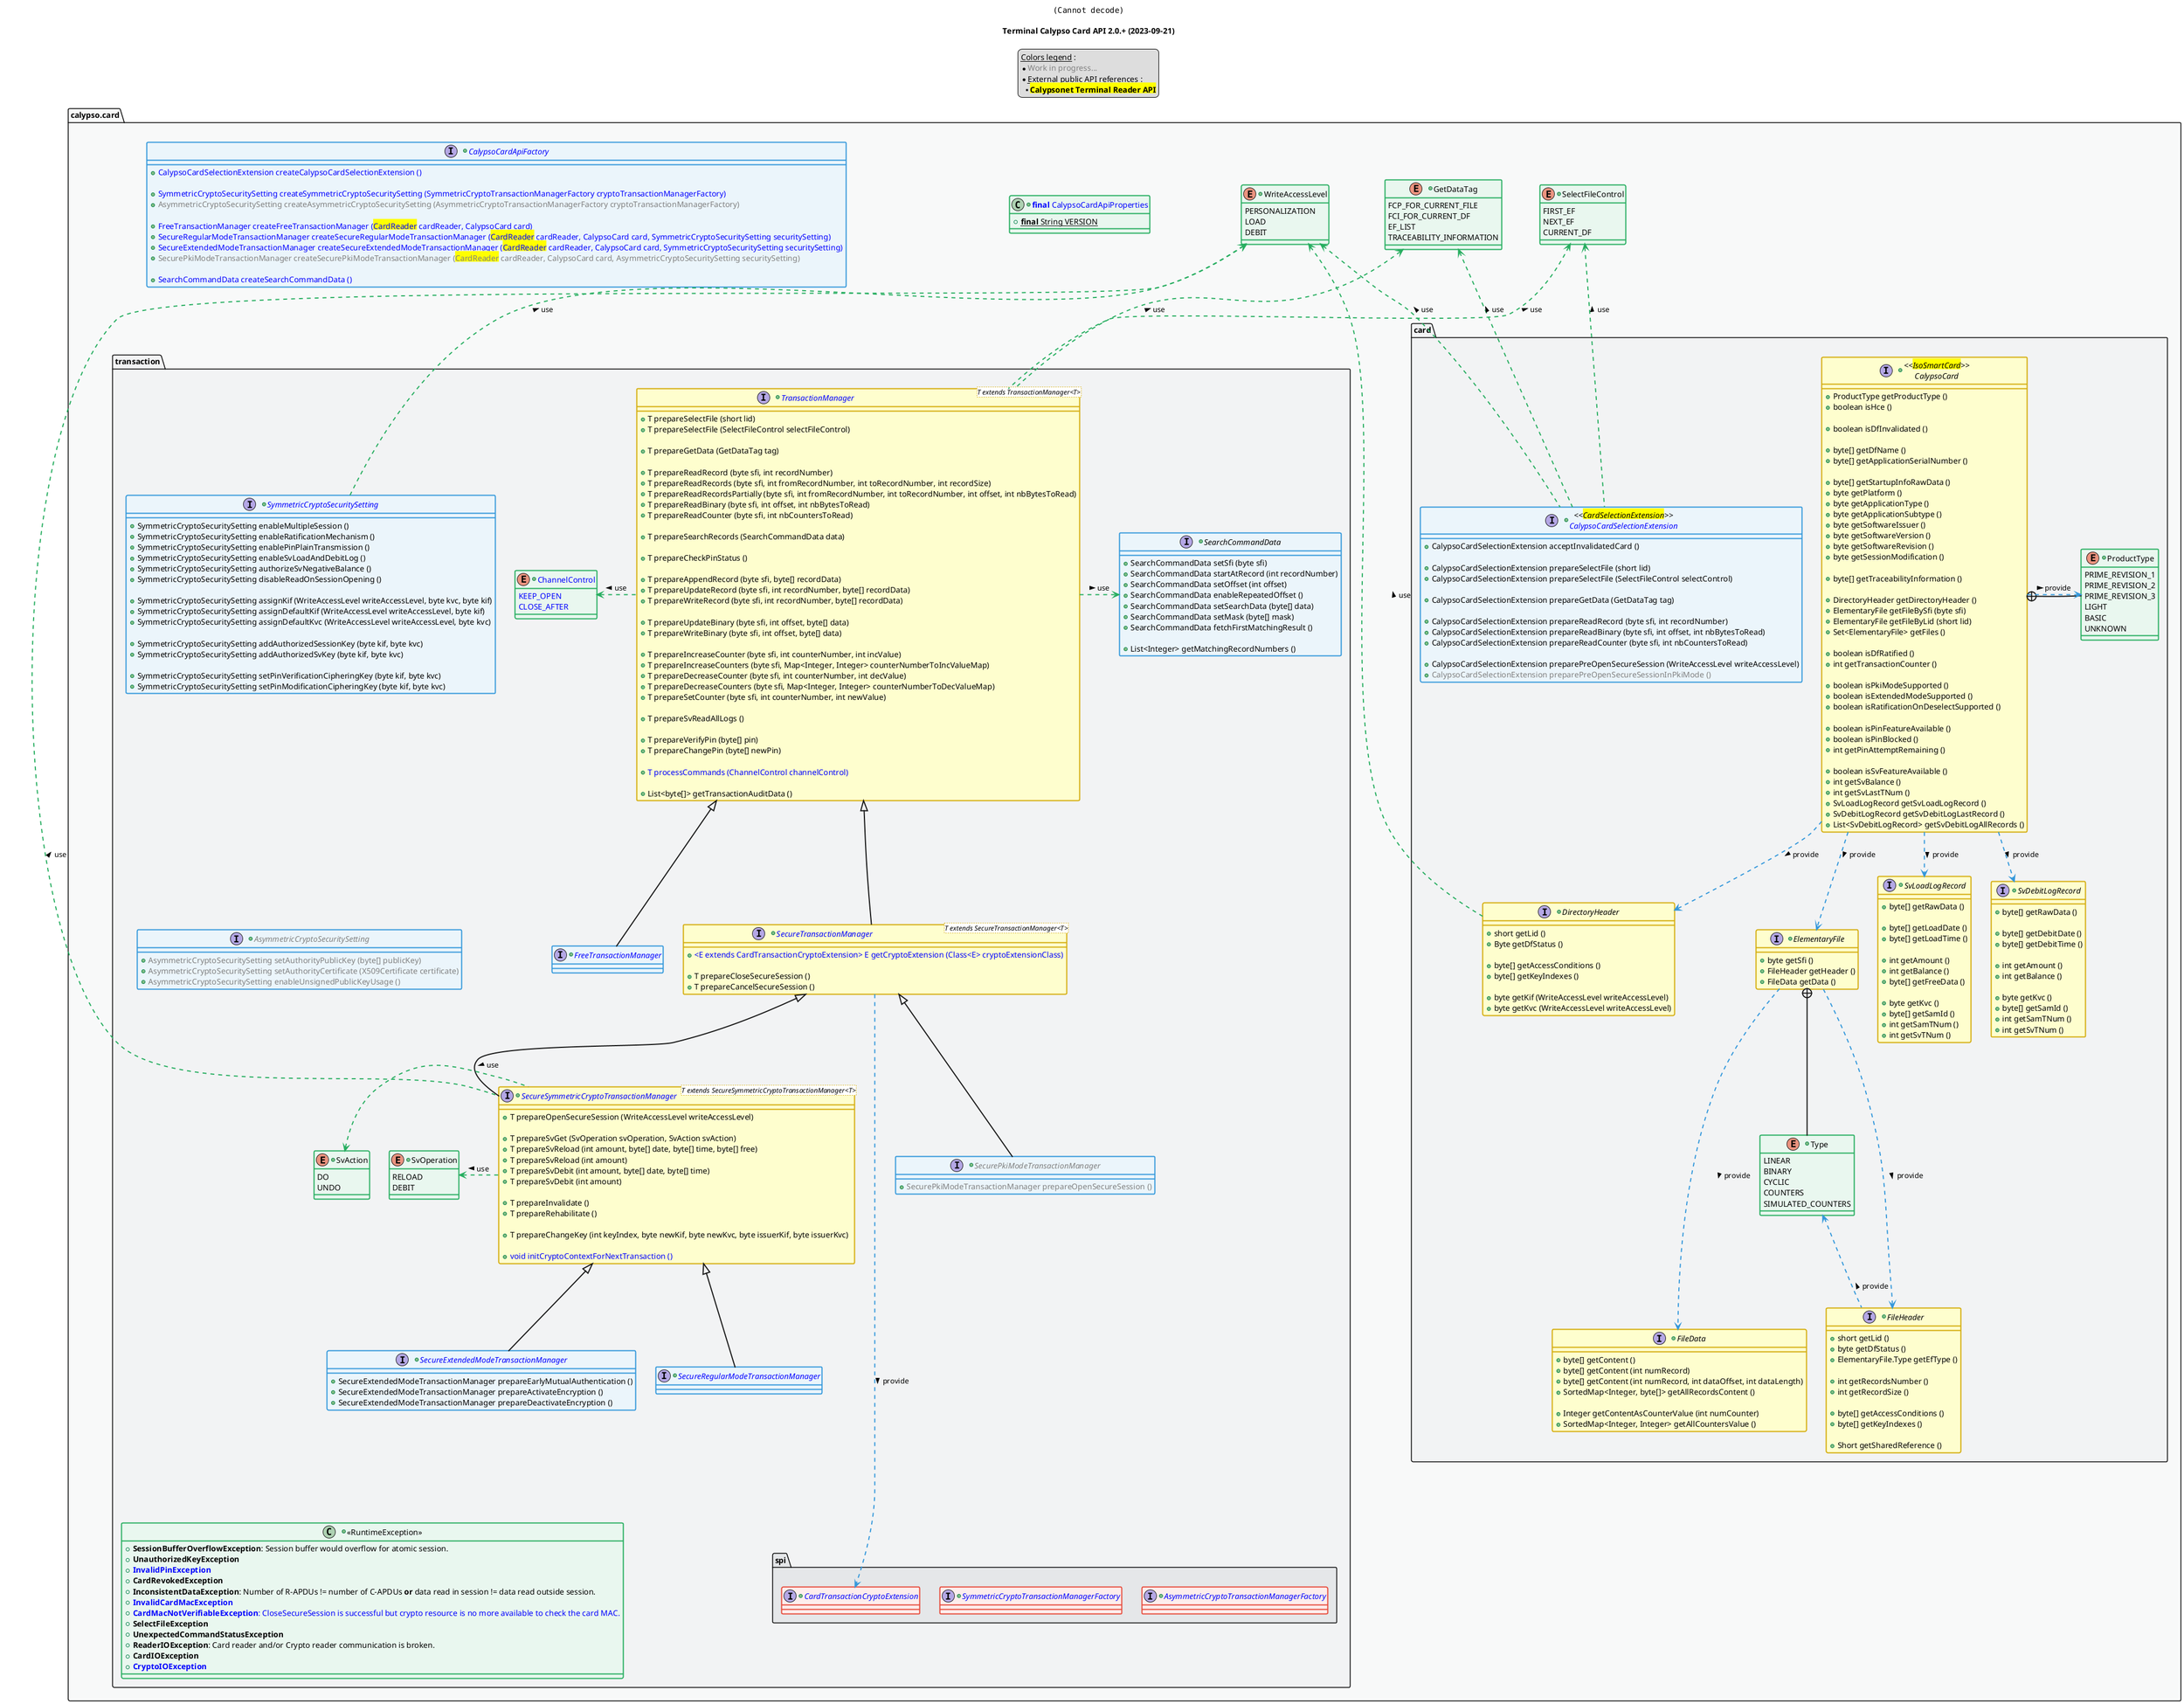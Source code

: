 @startuml
title
    <img:../assets/logo.svg{scale=0.2}>

    Terminal Calypso Card API 2.0.+ (2023-09-21)
end title

' == THEME ==

'Couleurs issues de : https://htmlcolorcodes.com/fr/tableau-de-couleur/tableau-de-couleur-design-plat/
!define C_GREY1 F8F9F9
!define C_GREY2 F2F3F4
!define C_GREY3 E5E7E9
!define C_GREY4 D7DBDD
!define C_GREY5 CACFD2
!define C_GREY6 BDC3C7
!define C_LINK 3498DB
!define C_USE 27AE60
!define C_THROW 2C3E50

' -- Styles that don't work with new version of plantuml --
skinparam stereotypeABorderColor #A9DCDF
skinparam stereotypeIBorderColor #B4A7E5
skinparam stereotypeCBorderColor #ADD1B2
skinparam stereotypeEBorderColor #EB93DF
' -- END --

skinparam ClassBorderThickness 2
skinparam ArrowThickness 2

' Yellow
skinparam ClassBackgroundColor #FEFECE
skinparam ClassBorderColor #D4AC0D
' Red
skinparam ClassBackgroundColor<<red>> #FDEDEC
skinparam ClassBorderColor<<red>> #E74C3C
hide <<red>> stereotype
' Purple
skinparam ClassBackgroundColor<<purple>> #F4ECF7
skinparam ClassBorderColor<<purple>> #8E44AD
hide <<purple>> stereotype
' blue
skinparam ClassBackgroundColor<<blue>> #EBF5FB
skinparam ClassBorderColor<<blue>> #3498DB
hide <<blue>> stereotype
' Green
skinparam ClassBackgroundColor<<green>> #E9F7EF
skinparam ClassBorderColor<<green>> #27AE60
hide <<green>> stereotype
' Grey
skinparam ClassBackgroundColor<<grey>> #EAECEE
skinparam ClassBorderColor<<grey>> #2C3E50
hide <<grey>> stereotype

' == CONTENT ==

legend top
    __Colors legend__ :
    * <color:grey>Work in progress...
    * __External public API references__ :
    ** <back:yellow>**Calypsonet Terminal Reader API**</back>
end legend

package "calypso.card" as calypsoCard {

+class "<color:blue>**final** CalypsoCardApiProperties" as ApiProperties <<green>> {
    +{static} **final** String VERSION
}
+interface "<color:blue>CalypsoCardApiFactory" as CalypsoCardApiFactory <<blue>> {
    +<color:blue>CalypsoCardSelectionExtension createCalypsoCardSelectionExtension ()

    +<color:blue>SymmetricCryptoSecuritySetting createSymmetricCryptoSecuritySetting (SymmetricCryptoTransactionManagerFactory cryptoTransactionManagerFactory)
    +<color:grey>AsymmetricCryptoSecuritySetting createAsymmetricCryptoSecuritySetting (AsymmetricCryptoTransactionManagerFactory cryptoTransactionManagerFactory)

    +<color:blue>FreeTransactionManager createFreeTransactionManager (<back:yellow>CardReader</back> cardReader, CalypsoCard card)
    +<color:blue>SecureRegularModeTransactionManager createSecureRegularModeTransactionManager (<back:yellow>CardReader</back> cardReader, CalypsoCard card, SymmetricCryptoSecuritySetting securitySetting)
    +<color:blue>SecureExtendedModeTransactionManager createSecureExtendedModeTransactionManager (<back:yellow>CardReader</back> cardReader, CalypsoCard card, SymmetricCryptoSecuritySetting securitySetting)
    +<color:grey>SecurePkiModeTransactionManager createSecurePkiModeTransactionManager (<back:yellow>CardReader</back> cardReader, CalypsoCard card, AsymmetricCryptoSecuritySetting securitySetting)

    +<color:blue>SearchCommandData createSearchCommandData ()
}
+enum WriteAccessLevel <<green>> {
    PERSONALIZATION
    LOAD
    DEBIT
}
+enum SelectFileControl <<green>> {
    FIRST_EF
    NEXT_EF
    CURRENT_DF
}
+enum GetDataTag <<green>> {
    FCP_FOR_CURRENT_FILE
    FCI_FOR_CURRENT_DF
    EF_LIST
    TRACEABILITY_INFORMATION
}
package "card" as card {
    +interface "<<<back:yellow>CardSelectionExtension</back>>>\n<color:blue>CalypsoCardSelectionExtension" as CalypsoCardSelectionExtension <<blue>> {
        +CalypsoCardSelectionExtension acceptInvalidatedCard ()

        +CalypsoCardSelectionExtension prepareSelectFile (short lid)
        +CalypsoCardSelectionExtension prepareSelectFile (SelectFileControl selectControl)

        +CalypsoCardSelectionExtension prepareGetData (GetDataTag tag)

        +CalypsoCardSelectionExtension prepareReadRecord (byte sfi, int recordNumber)
        +CalypsoCardSelectionExtension prepareReadBinary (byte sfi, int offset, int nbBytesToRead)
        +CalypsoCardSelectionExtension prepareReadCounter (byte sfi, int nbCountersToRead)

        +CalypsoCardSelectionExtension preparePreOpenSecureSession (WriteAccessLevel writeAccessLevel)
        +<color:grey>CalypsoCardSelectionExtension preparePreOpenSecureSessionInPkiMode ()
    }
    +interface "<<<back:yellow>IsoSmartCard</back>>>\nCalypsoCard" as CalypsoCard {
        +ProductType getProductType ()
        +boolean isHce ()

        +boolean isDfInvalidated ()

        +byte[] getDfName ()
        +byte[] getApplicationSerialNumber ()

        +byte[] getStartupInfoRawData ()
        +byte getPlatform ()
        +byte getApplicationType ()
        +byte getApplicationSubtype ()
        +byte getSoftwareIssuer ()
        +byte getSoftwareVersion ()
        +byte getSoftwareRevision ()
        +byte getSessionModification ()

        +byte[] getTraceabilityInformation ()

        +DirectoryHeader getDirectoryHeader ()
        +ElementaryFile getFileBySfi (byte sfi)
        +ElementaryFile getFileByLid (short lid)
        +Set<ElementaryFile> getFiles ()

        +boolean isDfRatified ()
        +int getTransactionCounter ()

        +boolean isPkiModeSupported ()
        +boolean isExtendedModeSupported ()
        +boolean isRatificationOnDeselectSupported ()

        +boolean isPinFeatureAvailable ()
        +boolean isPinBlocked ()
        +int getPinAttemptRemaining ()

        +boolean isSvFeatureAvailable ()
        +int getSvBalance ()
        +int getSvLastTNum ()
        +SvLoadLogRecord getSvLoadLogRecord ()
        +SvDebitLogRecord getSvDebitLogLastRecord ()
        +List<SvDebitLogRecord> getSvDebitLogAllRecords ()
    }
    +interface DirectoryHeader {
        +short getLid ()
        +Byte getDfStatus ()

        +byte[] getAccessConditions ()
        +byte[] getKeyIndexes ()

        +byte getKif (WriteAccessLevel writeAccessLevel)
        +byte getKvc (WriteAccessLevel writeAccessLevel)
    }
    +interface ElementaryFile {
        +byte getSfi ()
        +FileHeader getHeader ()
        +FileData getData ()
    }
    +interface FileHeader {
        +short getLid ()
        +byte getDfStatus ()
        +ElementaryFile.Type getEfType ()

        +int getRecordsNumber ()
        +int getRecordSize ()

        +byte[] getAccessConditions ()
        +byte[] getKeyIndexes ()

        +Short getSharedReference ()
    }
    +enum "Type" as FileType <<green>> {
        LINEAR
        BINARY
        CYCLIC
        COUNTERS
        SIMULATED_COUNTERS
    }
    +interface FileData {
        +byte[] getContent ()
        +byte[] getContent (int numRecord)
        +byte[] getContent (int numRecord, int dataOffset, int dataLength)
        +SortedMap<Integer, byte[]> getAllRecordsContent ()

        +Integer getContentAsCounterValue (int numCounter)
        +SortedMap<Integer, Integer> getAllCountersValue ()
    }
    +enum "ProductType" as CardProductType <<green>> {
        PRIME_REVISION_1
        PRIME_REVISION_2
        PRIME_REVISION_3
        LIGHT
        BASIC
        UNKNOWN
    }
    +interface SvLoadLogRecord {
        +byte[] getRawData ()

        +byte[] getLoadDate ()
        +byte[] getLoadTime ()

        +int getAmount ()
        +int getBalance ()
        +byte[] getFreeData ()

        +byte getKvc ()
        +byte[] getSamId ()
        +int getSamTNum ()
        +int getSvTNum ()
    }
    +interface SvDebitLogRecord {
        +byte[] getRawData ()

        +byte[] getDebitDate ()
        +byte[] getDebitTime ()

        +int getAmount ()
        +int getBalance ()

        +byte getKvc ()
        +byte[] getSamId ()
        +int getSamTNum ()
        +int getSvTNum ()
    }
}
package "transaction" as transaction {
    ' Card
    +interface "<color:blue>TransactionManager" as TransactionManager<T extends TransactionManager<T>> {
        +T prepareSelectFile (short lid)
        +T prepareSelectFile (SelectFileControl selectFileControl)

        +T prepareGetData (GetDataTag tag)

        +T prepareReadRecord (byte sfi, int recordNumber)
        +T prepareReadRecords (byte sfi, int fromRecordNumber, int toRecordNumber, int recordSize)
        +T prepareReadRecordsPartially (byte sfi, int fromRecordNumber, int toRecordNumber, int offset, int nbBytesToRead)
        +T prepareReadBinary (byte sfi, int offset, int nbBytesToRead)
        +T prepareReadCounter (byte sfi, int nbCountersToRead)

        +T prepareSearchRecords (SearchCommandData data)

        +T prepareCheckPinStatus ()

        +T prepareAppendRecord (byte sfi, byte[] recordData)
        +T prepareUpdateRecord (byte sfi, int recordNumber, byte[] recordData)
        +T prepareWriteRecord (byte sfi, int recordNumber, byte[] recordData)

        +T prepareUpdateBinary (byte sfi, int offset, byte[] data)
        +T prepareWriteBinary (byte sfi, int offset, byte[] data)

        +T prepareIncreaseCounter (byte sfi, int counterNumber, int incValue)
        +T prepareIncreaseCounters (byte sfi, Map<Integer, Integer> counterNumberToIncValueMap)
        +T prepareDecreaseCounter (byte sfi, int counterNumber, int decValue)
        +T prepareDecreaseCounters (byte sfi, Map<Integer, Integer> counterNumberToDecValueMap)
        +T prepareSetCounter (byte sfi, int counterNumber, int newValue)

        +T prepareSvReadAllLogs ()

        +T prepareVerifyPin (byte[] pin)
        +T prepareChangePin (byte[] newPin)

        +<color:blue>T processCommands (ChannelControl channelControl)

        +List<byte[]> getTransactionAuditData ()
    }
    +enum "<color:blue>ChannelControl" as ChannelControl <<green>> {
        <color:blue>KEEP_OPEN
        <color:blue>CLOSE_AFTER
    }
    +interface "<color:blue>FreeTransactionManager" as FreeTransactionManager <<blue>> extends TransactionManager {
    }
    +interface "<color:blue>SecureTransactionManager" as SecureTransactionManager<T extends SecureTransactionManager<T>> extends TransactionManager {
        +<color:blue><E extends CardTransactionCryptoExtension> E getCryptoExtension (Class<E> cryptoExtensionClass)

        +T prepareCloseSecureSession ()
        +T prepareCancelSecureSession ()
    }
    +interface "<color:blue>SecureSymmetricCryptoTransactionManager" as SecureSymmetricCryptoTransactionManager<T extends SecureSymmetricCryptoTransactionManager<T>> extends SecureTransactionManager {
        +T prepareOpenSecureSession (WriteAccessLevel writeAccessLevel)

        +T prepareSvGet (SvOperation svOperation, SvAction svAction)
        +T prepareSvReload (int amount, byte[] date, byte[] time, byte[] free)
        +T prepareSvReload (int amount)
        +T prepareSvDebit (int amount, byte[] date, byte[] time)
        +T prepareSvDebit (int amount)

        +T prepareInvalidate ()
        +T prepareRehabilitate ()

        +T prepareChangeKey (int keyIndex, byte newKif, byte newKvc, byte issuerKif, byte issuerKvc)

        +<color:blue>void initCryptoContextForNextTransaction ()
    }
    +interface "<color:blue>SecureRegularModeTransactionManager" as SecureRegularModeTransactionManager <<blue>> extends SecureSymmetricCryptoTransactionManager {
    }
    +interface "<color:blue>SecureExtendedModeTransactionManager" as SecureExtendedModeTransactionManager <<blue>> extends SecureSymmetricCryptoTransactionManager {
        +SecureExtendedModeTransactionManager prepareEarlyMutualAuthentication ()
        +SecureExtendedModeTransactionManager prepareActivateEncryption ()
        +SecureExtendedModeTransactionManager prepareDeactivateEncryption ()
    }
    +interface "<color:grey>SecurePkiModeTransactionManager" as SecurePkiModeTransactionManager <<blue>> extends SecureTransactionManager {
        +<color:grey>SecurePkiModeTransactionManager prepareOpenSecureSession ()
    }

    +enum SvOperation <<green>> {
        RELOAD
        DEBIT
    }
    +enum SvAction <<green>> {
        DO
        UNDO
    }
    together {
    +interface "<color:grey>AsymmetricCryptoSecuritySetting" as AsymmetricCryptoSecuritySetting <<blue>> {
        +<color:grey>AsymmetricCryptoSecuritySetting setAuthorityPublicKey (byte[] publicKey)
        +<color:grey>AsymmetricCryptoSecuritySetting setAuthorityCertificate (X509Certificate certificate)
        +<color:grey>AsymmetricCryptoSecuritySetting enableUnsignedPublicKeyUsage ()
    }
    +interface "<color:blue>SymmetricCryptoSecuritySetting" as SymmetricCryptoSecuritySetting <<blue>> {
        +SymmetricCryptoSecuritySetting enableMultipleSession ()
        +SymmetricCryptoSecuritySetting enableRatificationMechanism ()
        +SymmetricCryptoSecuritySetting enablePinPlainTransmission ()
        +SymmetricCryptoSecuritySetting enableSvLoadAndDebitLog ()
        +SymmetricCryptoSecuritySetting authorizeSvNegativeBalance ()
        +SymmetricCryptoSecuritySetting disableReadOnSessionOpening ()

        +SymmetricCryptoSecuritySetting assignKif (WriteAccessLevel writeAccessLevel, byte kvc, byte kif)
        +SymmetricCryptoSecuritySetting assignDefaultKif (WriteAccessLevel writeAccessLevel, byte kif)
        +SymmetricCryptoSecuritySetting assignDefaultKvc (WriteAccessLevel writeAccessLevel, byte kvc)

        +SymmetricCryptoSecuritySetting addAuthorizedSessionKey (byte kif, byte kvc)
        +SymmetricCryptoSecuritySetting addAuthorizedSvKey (byte kif, byte kvc)

        +SymmetricCryptoSecuritySetting setPinVerificationCipheringKey (byte kif, byte kvc)
        +SymmetricCryptoSecuritySetting setPinModificationCipheringKey (byte kif, byte kvc)
    }
    }
    +interface SearchCommandData <<blue>> {
        +SearchCommandData setSfi (byte sfi)
        +SearchCommandData startAtRecord (int recordNumber)
        +SearchCommandData setOffset (int offset)
        +SearchCommandData enableRepeatedOffset ()
        +SearchCommandData setSearchData (byte[] data)
        +SearchCommandData setMask (byte[] mask)
        +SearchCommandData fetchFirstMatchingResult ()

        +List<Integer> getMatchingRecordNumbers ()
    }
    ' Exceptions
    +class "<<RuntimeException>>" as RuntimeException <<green>> {
        +**SessionBufferOverflowException**: Session buffer would overflow for atomic session.
        +**UnauthorizedKeyException**
        +**<color:blue>InvalidPinException**
        +**CardRevokedException**
        +**InconsistentDataException**: Number of R-APDUs != number of C-APDUs **or** data read in session != data read outside session.
        +<color:blue>**InvalidCardMacException**
        +<color:blue>**CardMacNotVerifiableException**: CloseSecureSession is successful but crypto resource is no more available to check the card MAC.
        +**SelectFileException**
        +**UnexpectedCommandStatusException**
        +**ReaderIOException**: Card reader and/or Crypto reader communication is broken.
        +**CardIOException**
        +<color:blue>**CryptoIOException**
    }
    package "spi" as spi {
        +interface "<color:blue>AsymmetricCryptoTransactionManagerFactory" as AsymmetricCryptoTransactionManagerFactory <<red>> {
        }
        +interface "<color:blue>SymmetricCryptoTransactionManagerFactory" as SymmetricCryptoTransactionManagerFactory <<red>> {
        }
        +interface "<color:blue>CardTransactionCryptoExtension" as CardTransactionCryptoExtension <<red>> {
        }
    }
}

}

' Associations

TransactionManager .up.> SelectFileControl #C_USE : use >
TransactionManager .up.> GetDataTag #C_USE : use >
TransactionManager .left.> ChannelControl #C_USE : use >
TransactionManager .right.> SearchCommandData #C_USE : use >

SecureTransactionManager .....> CardTransactionCryptoExtension #C_LINK : provide >

SecureSymmetricCryptoTransactionManager .up.> WriteAccessLevel #C_USE : use >
SecureSymmetricCryptoTransactionManager .left.> SvOperation #C_USE : use >
SecureSymmetricCryptoTransactionManager .left.> SvAction #C_USE : use >

SymmetricCryptoSecuritySetting .up.> WriteAccessLevel #C_USE : use >

CalypsoCardSelectionExtension .up.> SelectFileControl #C_USE : use >
CalypsoCardSelectionExtension .up.> GetDataTag #C_USE : use >
CalypsoCardSelectionExtension .up.> WriteAccessLevel #C_USE : use >

CalypsoCard ..> DirectoryHeader #C_LINK : provide >
CalypsoCard ..> ElementaryFile #C_LINK : provide >
CalypsoCard +-right- CardProductType
CalypsoCard .right.> CardProductType #C_LINK : provide >
CalypsoCard ..> SvLoadLogRecord #C_LINK : provide >
CalypsoCard ..> SvDebitLogRecord #C_LINK : provide >

DirectoryHeader ..> WriteAccessLevel #C_USE : use >

ElementaryFile +-- FileType
ElementaryFile ...> FileHeader #C_LINK : provide >
ElementaryFile ...> FileData #C_LINK : provide >

FileHeader .up.> FileType #C_LINK : provide >

' == LAYOUT ==

SymmetricCryptoSecuritySetting -[hidden]- AsymmetricCryptoSecuritySetting
AsymmetricCryptoSecuritySetting -[hidden]---- RuntimeException

' == STYLE ==

package calypsoCard #C_GREY1 {}
package calypsoCard.card #C_GREY2 {}
package calypsoCard.transaction #C_GREY2 {}
package calypsoCard.transaction.spi #C_GREY3 {}

@enduml